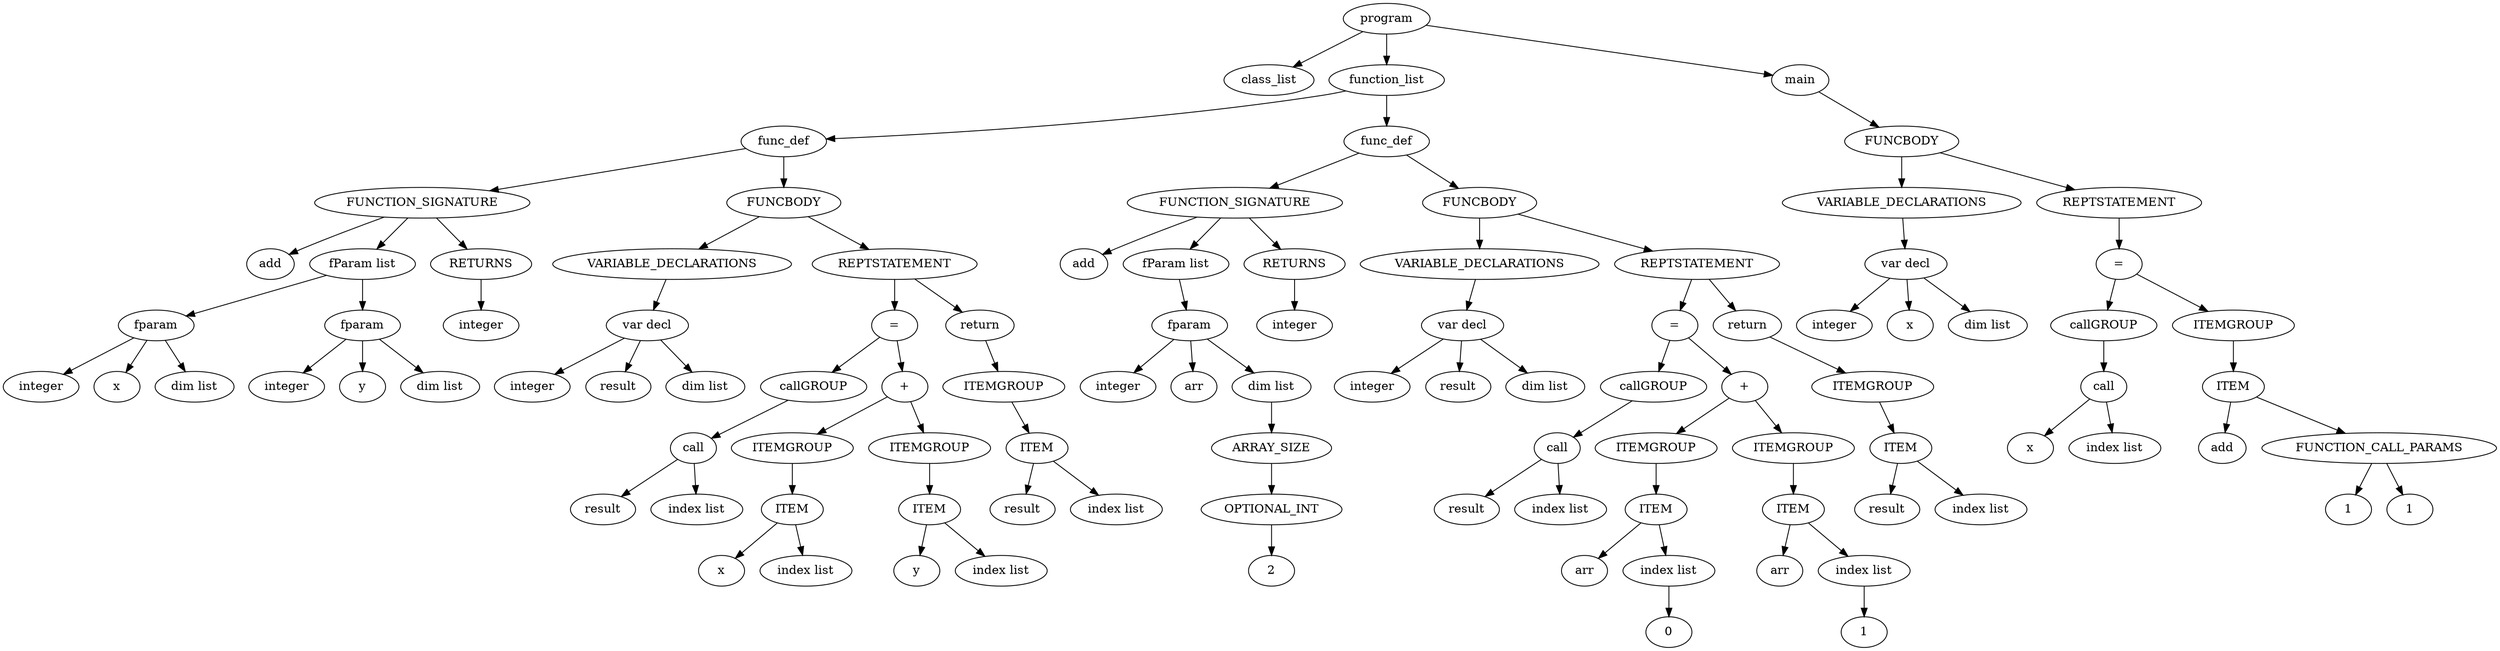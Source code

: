 digraph AST {
0[label="program"]
0->1
0->2
0->132
132[label="main"]
132->133
133[label="FUNCBODY"]
133->134
133->140
140[label="REPTSTATEMENT"]
140->146
146[label="="]
146->145
146->162
162[label="ITEMGROUP"]
162->147
147[label="ITEM"]
147->148
147->149
149[label="FUNCTION_CALL_PARAMS"]
149->150
149->155
155[label="1"]
150[label="1"]
148[label="add"]
145[label="callGROUP"]
145->141
141[label="call"]
141->142
141->143
143[label="index list"]
142[label="x"]
134[label="VARIABLE_DECLARATIONS"]
134->136
136[label="var decl"]
136->135
136->137
136->138
138[label="dim list"]
137[label="x"]
135[label="integer"]
2[label="function_list"]
2->3
2->64
64[label="func_def"]
64->65
64->80
80[label="FUNCBODY"]
80->81
80->87
87[label="REPTSTATEMENT"]
87->93
87->120
120[label="return"]
120->126
126[label="ITEMGROUP"]
126->121
121[label="ITEM"]
121->122
121->123
123[label="index list"]
122[label="result"]
93[label="="]
93->92
93->105
105[label="+"]
105->103
105->115
115[label="ITEMGROUP"]
115->106
106[label="ITEM"]
106->107
106->108
108[label="index list"]
108->109
109[label="1"]
107[label="arr"]
103[label="ITEMGROUP"]
103->94
94[label="ITEM"]
94->95
94->96
96[label="index list"]
96->97
97[label="0"]
95[label="arr"]
92[label="callGROUP"]
92->88
88[label="call"]
88->89
88->90
90[label="index list"]
89[label="result"]
81[label="VARIABLE_DECLARATIONS"]
81->83
83[label="var decl"]
83->82
83->84
83->85
85[label="dim list"]
84[label="result"]
82[label="integer"]
65[label="FUNCTION_SIGNATURE"]
65->66
65->68
65->78
78[label="RETURNS"]
78->79
79[label="integer"]
68[label="fParam list"]
68->69
69[label="fparam"]
69->70
69->71
69->72
72[label="dim list"]
72->73
73[label="ARRAY_SIZE"]
73->74
74[label="OPTIONAL_INT"]
74->75
75[label="2"]
71[label="arr"]
70[label="integer"]
66[label="add"]
3[label="func_def"]
3->4
3->20
20[label="FUNCBODY"]
20->21
20->27
27[label="REPTSTATEMENT"]
27->33
27->52
52[label="return"]
52->58
58[label="ITEMGROUP"]
58->53
53[label="ITEM"]
53->54
53->55
55[label="index list"]
54[label="result"]
33[label="="]
33->32
33->41
41[label="+"]
41->39
41->47
47[label="ITEMGROUP"]
47->42
42[label="ITEM"]
42->43
42->44
44[label="index list"]
43[label="y"]
39[label="ITEMGROUP"]
39->34
34[label="ITEM"]
34->35
34->36
36[label="index list"]
35[label="x"]
32[label="callGROUP"]
32->28
28[label="call"]
28->29
28->30
30[label="index list"]
29[label="result"]
21[label="VARIABLE_DECLARATIONS"]
21->23
23[label="var decl"]
23->22
23->24
23->25
25[label="dim list"]
24[label="result"]
22[label="integer"]
4[label="FUNCTION_SIGNATURE"]
4->5
4->7
4->18
18[label="RETURNS"]
18->19
19[label="integer"]
7[label="fParam list"]
7->8
7->13
13[label="fparam"]
13->14
13->15
13->16
16[label="dim list"]
15[label="y"]
14[label="integer"]
8[label="fparam"]
8->9
8->10
8->11
11[label="dim list"]
10[label="x"]
9[label="integer"]
5[label="add"]
1[label="class_list"]
}
